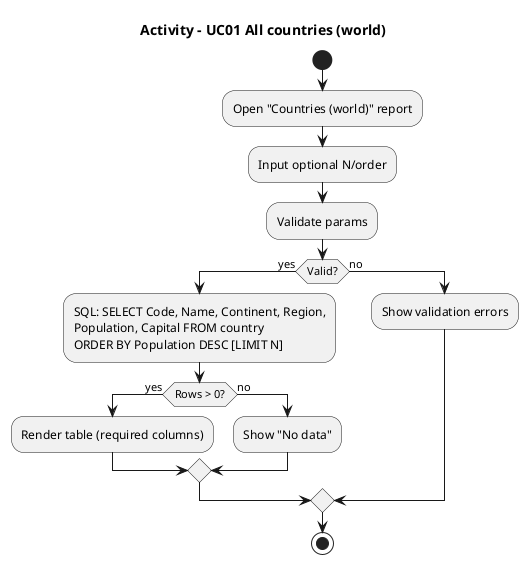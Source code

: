 @startuml
title Activity – UC01 All countries (world)
start
:Open "Countries (world)" report;
:Input optional N/order;
:Validate params;
if (Valid?) then (yes)
  :SQL: SELECT Code, Name, Continent, Region,\nPopulation, Capital FROM country\nORDER BY Population DESC [LIMIT N];
  if (Rows > 0?) then (yes)
    :Render table (required columns);
  else (no)
    :Show "No data";
  endif
else (no)
  :Show validation errors;
endif
stop
@enduml
